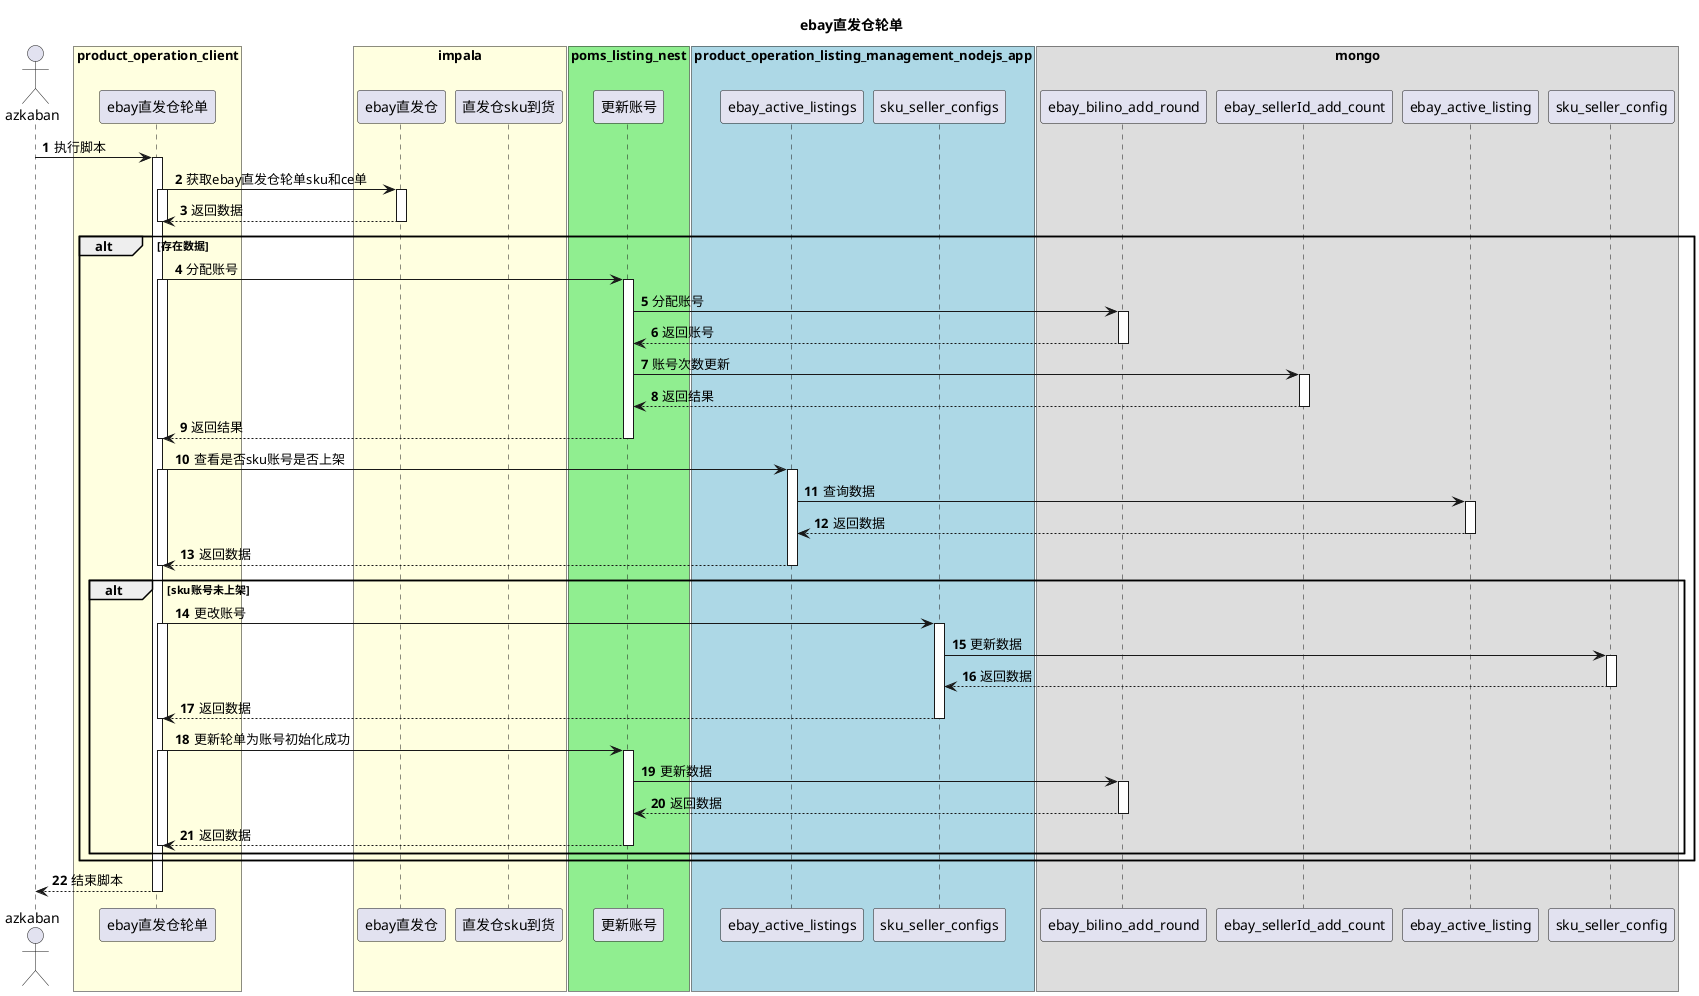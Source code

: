 @startuml
title ebay直发仓轮单
autonumber

actor "azkaban" as azkaban


box "product_operation_client" #lightYellow
participant "ebay直发仓轮单" as t1
end box

box "impala" #lightYellow
participant "ebay直发仓" as t2
participant "直发仓sku到货" as t3
end box


box "poms_listing_nest" #lightGreen
participant "更新账号" as t4
end box

box "product_operation_listing_management_nodejs_app" #lightBlue
participant "ebay_active_listings" as t5
participant "sku_seller_configs" as t6
end box

box "mongo"
participant "ebay_bilino_add_round" as db1
participant "ebay_sellerId_add_count" as db2
participant "ebay_active_listing" as db3
participant "sku_seller_config" as db4
end box


azkaban -> t1 : 执行脚本
activate t1
t1 -> t2 : 获取ebay直发仓轮单sku和ce单
activate t1
activate t2
t2 --> t1 : 返回数据
deactivate t1
deactivate t2
alt 存在数据
t1 -> t4 : 分配账号
activate t1
activate t4
t4 -> db1 : 分配账号
activate db1
db1 --> t4 : 返回账号
deactivate db1
t4 -> db2 : 账号次数更新
activate db2
db2 --> t4 : 返回结果
deactivate db2
t4 --> t1 : 返回结果
deactivate t1
deactivate t4

t1 -> t5 : 查看是否sku账号是否上架
activate t1
activate t5
t5 -> db3 : 查询数据
activate db3
db3 --> t5 : 返回数据
deactivate db3
t5 --> t1 : 返回数据
deactivate t5
deactivate t1

alt sku账号未上架
t1 -> t6 : 更改账号
activate t1
activate t6
t6 -> db4 : 更新数据
activate db4
db4 --> t6 : 返回数据
deactivate db4

t6 --> t1 : 返回数据
deactivate t6
deactivate t1

t1 -> t4 : 更新轮单为账号初始化成功
activate t1
activate t4
t4 -> db1 : 更新数据
activate db1
db1 --> t4 : 返回数据
deactivate db1
t4 --> t1 : 返回数据
deactivate t4
deactivate t1

end

end



t1 --> azkaban : 结束脚本
deactivate t1

@enduml